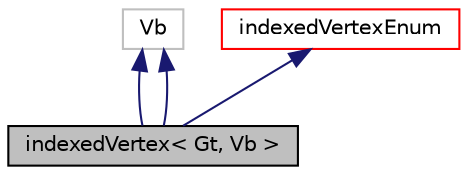 digraph "indexedVertex&lt; Gt, Vb &gt;"
{
  bgcolor="transparent";
  edge [fontname="Helvetica",fontsize="10",labelfontname="Helvetica",labelfontsize="10"];
  node [fontname="Helvetica",fontsize="10",shape=record];
  Node1 [label="indexedVertex\< Gt, Vb \>",height=0.2,width=0.4,color="black", fillcolor="grey75", style="filled", fontcolor="black"];
  Node2 -> Node1 [dir="back",color="midnightblue",fontsize="10",style="solid",fontname="Helvetica"];
  Node2 [label="Vb",height=0.2,width=0.4,color="grey75"];
  Node3 -> Node1 [dir="back",color="midnightblue",fontsize="10",style="solid",fontname="Helvetica"];
  Node3 [label="indexedVertexEnum",height=0.2,width=0.4,color="red",URL="$a01073.html"];
  Node2 -> Node1 [dir="back",color="midnightblue",fontsize="10",style="solid",fontname="Helvetica"];
}
